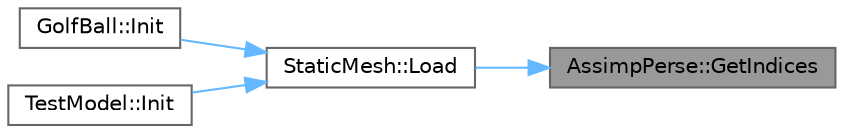 digraph "AssimpPerse::GetIndices"
{
 // LATEX_PDF_SIZE
  bgcolor="transparent";
  edge [fontname=Helvetica,fontsize=10,labelfontname=Helvetica,labelfontsize=10];
  node [fontname=Helvetica,fontsize=10,shape=box,height=0.2,width=0.4];
  rankdir="RL";
  Node1 [id="Node000001",label="AssimpPerse::GetIndices",height=0.2,width=0.4,color="gray40", fillcolor="grey60", style="filled", fontcolor="black",tooltip=" "];
  Node1 -> Node2 [id="edge4_Node000001_Node000002",dir="back",color="steelblue1",style="solid",tooltip=" "];
  Node2 [id="Node000002",label="StaticMesh::Load",height=0.2,width=0.4,color="grey40", fillcolor="white", style="filled",URL="$class_static_mesh.html#a666f5b10dcd38ed322477444bb3f702f",tooltip=" "];
  Node2 -> Node3 [id="edge5_Node000002_Node000003",dir="back",color="steelblue1",style="solid",tooltip=" "];
  Node3 [id="Node000003",label="GolfBall::Init",height=0.2,width=0.4,color="grey40", fillcolor="white", style="filled",URL="$class_golf_ball.html#a1faa794a7a359c683bfc9f453d249ea5",tooltip=" "];
  Node2 -> Node4 [id="edge6_Node000002_Node000004",dir="back",color="steelblue1",style="solid",tooltip=" "];
  Node4 [id="Node000004",label="TestModel::Init",height=0.2,width=0.4,color="grey40", fillcolor="white", style="filled",URL="$class_test_model.html#a7e1de57e00664a32a5045e496f996b31",tooltip=" "];
}
